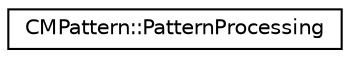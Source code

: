 digraph "Graphical Class Hierarchy"
{
 // INTERACTIVE_SVG=YES
  edge [fontname="Helvetica",fontsize="10",labelfontname="Helvetica",labelfontsize="10"];
  node [fontname="Helvetica",fontsize="10",shape=record];
  rankdir="LR";
  Node1 [label="CMPattern::PatternProcessing",height=0.2,width=0.4,color="black", fillcolor="white", style="filled",URL="$d5/dd2/class_c_m_pattern_1_1_pattern_processing.html"];
}
